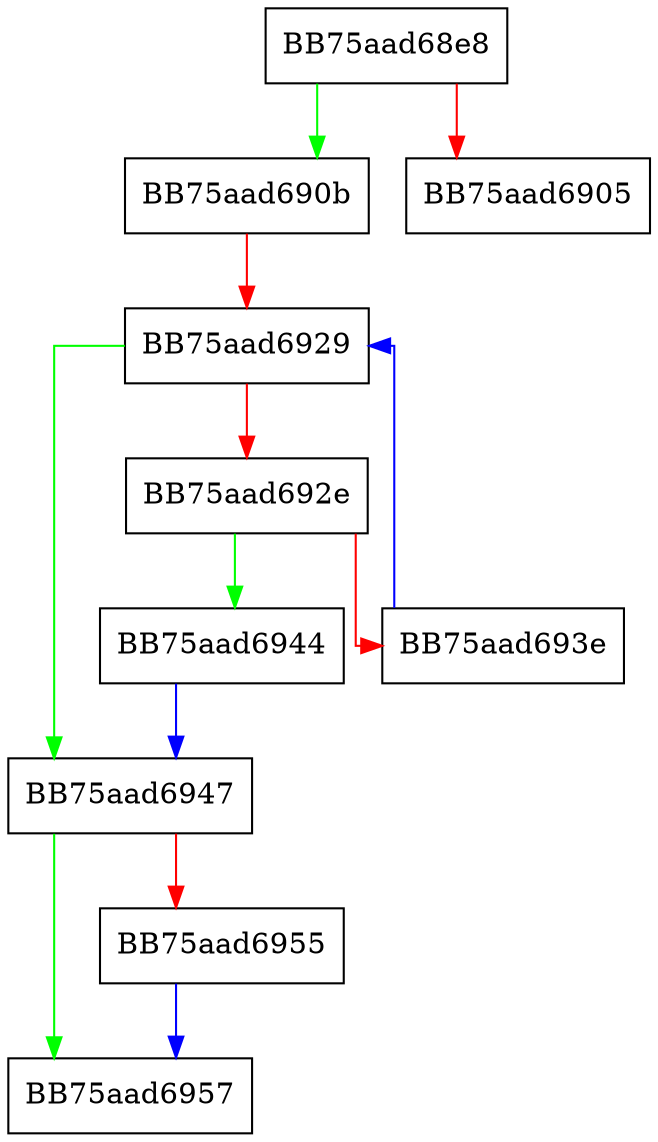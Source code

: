 digraph named_subexpression_index {
  node [shape="box"];
  graph [splines=ortho];
  BB75aad68e8 -> BB75aad690b [color="green"];
  BB75aad68e8 -> BB75aad6905 [color="red"];
  BB75aad690b -> BB75aad6929 [color="red"];
  BB75aad6929 -> BB75aad6947 [color="green"];
  BB75aad6929 -> BB75aad692e [color="red"];
  BB75aad692e -> BB75aad6944 [color="green"];
  BB75aad692e -> BB75aad693e [color="red"];
  BB75aad693e -> BB75aad6929 [color="blue"];
  BB75aad6944 -> BB75aad6947 [color="blue"];
  BB75aad6947 -> BB75aad6957 [color="green"];
  BB75aad6947 -> BB75aad6955 [color="red"];
  BB75aad6955 -> BB75aad6957 [color="blue"];
}